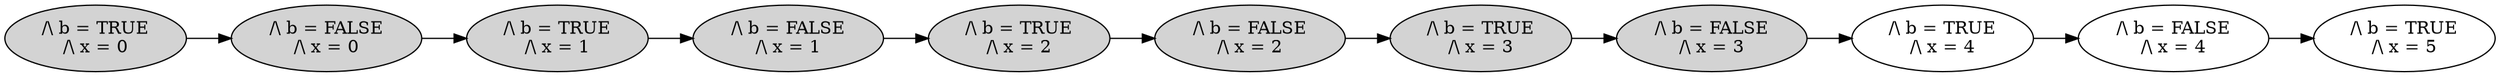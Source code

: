 strict digraph DiskGraph {
rankdir=LR;
609737673425276830 [style = filled] [label="/\\ b = FALSE
/\\ x = 0"]
6816998822487979083 [style = filled] [label="/\\ b = TRUE
/\\ x = 0"]
3365478001808954030 [style = filled] [label="/\\ b = FALSE
/\\ x = 1"]
8671809759910816123 [style = filled] [label="/\\ b = TRUE
/\\ x = 1"]
5040481953810085374 [style = filled] [label="/\\ b = FALSE
/\\ x = 2"]
1377963776297717291 [style = filled] [label="/\\ b = TRUE
/\\ x = 2"]
7147721571019581646 [style = filled] [label="/\\ b = FALSE
/\\ x = 3"]
3881310712274735899 [style = filled] [label="/\\ b = TRUE
/\\ x = 3"]
609737673425276830 -> 8671809759910816123;
6816998822487979083 -> 609737673425276830;
3365478001808954030 -> 1377963776297717291;
8671809759910816123 -> 3365478001808954030;
5040481953810085374 -> 3881310712274735899;
1377963776297717291 -> 5040481953810085374;
7147721571019581646 -> -4210745456684007285;
-4210745456684007285 [label="/\\ b = TRUE
/\\ x = 4"];
3881310712274735899 -> 7147721571019581646;
-4210745456684007285 -> -7819220713745958050;
-7819220713745958050 [label="/\\ b = FALSE
/\\ x = 4"];
-7819220713745958050 -> -2066378075513578053;
-2066378075513578053 [label="/\\ b = TRUE
/\\ x = 5"];
}